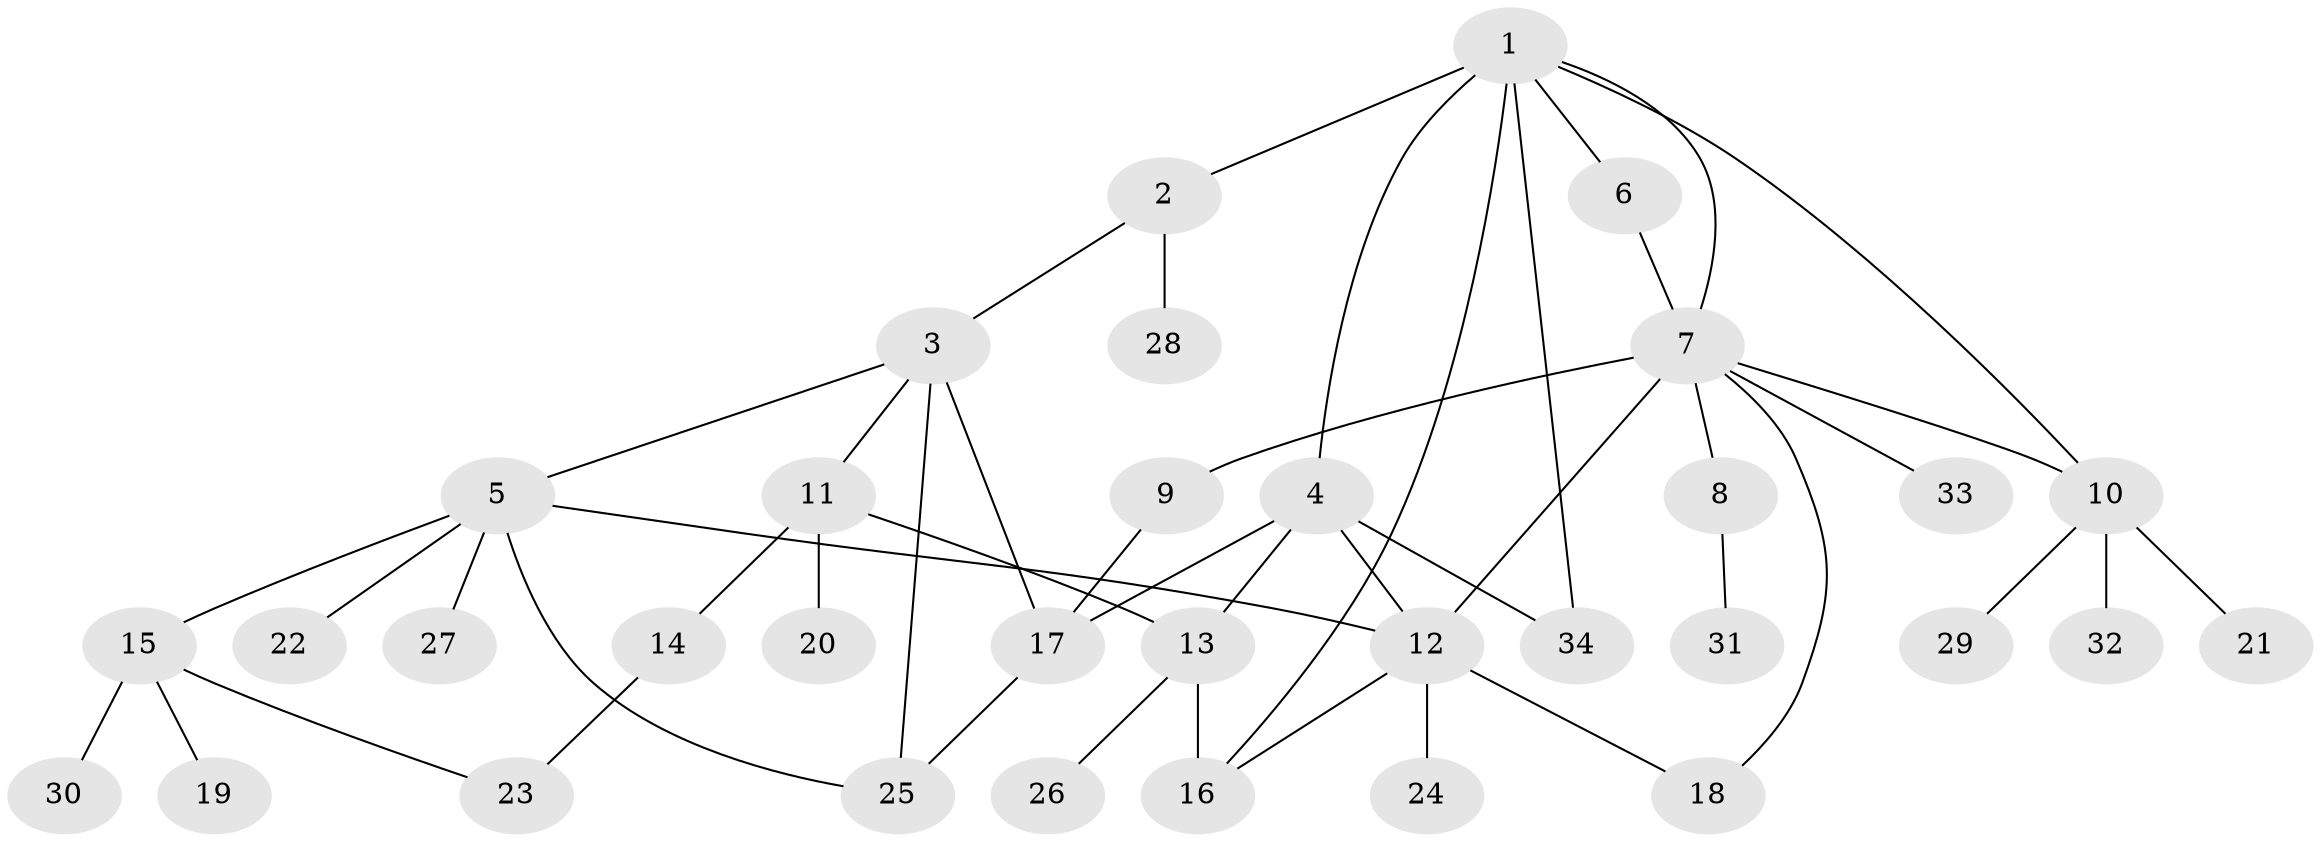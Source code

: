 // original degree distribution, {9: 0.014925373134328358, 4: 0.029850746268656716, 7: 0.05970149253731343, 3: 0.1044776119402985, 11: 0.029850746268656716, 1: 0.5223880597014925, 5: 0.04477611940298507, 10: 0.014925373134328358, 2: 0.1791044776119403}
// Generated by graph-tools (version 1.1) at 2025/35/03/09/25 02:35:39]
// undirected, 34 vertices, 47 edges
graph export_dot {
graph [start="1"]
  node [color=gray90,style=filled];
  1;
  2;
  3;
  4;
  5;
  6;
  7;
  8;
  9;
  10;
  11;
  12;
  13;
  14;
  15;
  16;
  17;
  18;
  19;
  20;
  21;
  22;
  23;
  24;
  25;
  26;
  27;
  28;
  29;
  30;
  31;
  32;
  33;
  34;
  1 -- 2 [weight=1.0];
  1 -- 4 [weight=1.0];
  1 -- 6 [weight=1.0];
  1 -- 7 [weight=1.0];
  1 -- 10 [weight=1.0];
  1 -- 16 [weight=1.0];
  1 -- 34 [weight=1.0];
  2 -- 3 [weight=1.0];
  2 -- 28 [weight=1.0];
  3 -- 5 [weight=1.0];
  3 -- 11 [weight=1.0];
  3 -- 17 [weight=1.0];
  3 -- 25 [weight=1.0];
  4 -- 12 [weight=2.0];
  4 -- 13 [weight=1.0];
  4 -- 17 [weight=1.0];
  4 -- 34 [weight=1.0];
  5 -- 12 [weight=1.0];
  5 -- 15 [weight=1.0];
  5 -- 22 [weight=1.0];
  5 -- 25 [weight=1.0];
  5 -- 27 [weight=1.0];
  6 -- 7 [weight=1.0];
  7 -- 8 [weight=1.0];
  7 -- 9 [weight=3.0];
  7 -- 10 [weight=1.0];
  7 -- 12 [weight=1.0];
  7 -- 18 [weight=1.0];
  7 -- 33 [weight=1.0];
  8 -- 31 [weight=1.0];
  9 -- 17 [weight=1.0];
  10 -- 21 [weight=1.0];
  10 -- 29 [weight=1.0];
  10 -- 32 [weight=1.0];
  11 -- 13 [weight=1.0];
  11 -- 14 [weight=1.0];
  11 -- 20 [weight=1.0];
  12 -- 16 [weight=2.0];
  12 -- 18 [weight=1.0];
  12 -- 24 [weight=3.0];
  13 -- 16 [weight=6.0];
  13 -- 26 [weight=1.0];
  14 -- 23 [weight=1.0];
  15 -- 19 [weight=1.0];
  15 -- 23 [weight=1.0];
  15 -- 30 [weight=1.0];
  17 -- 25 [weight=1.0];
}
